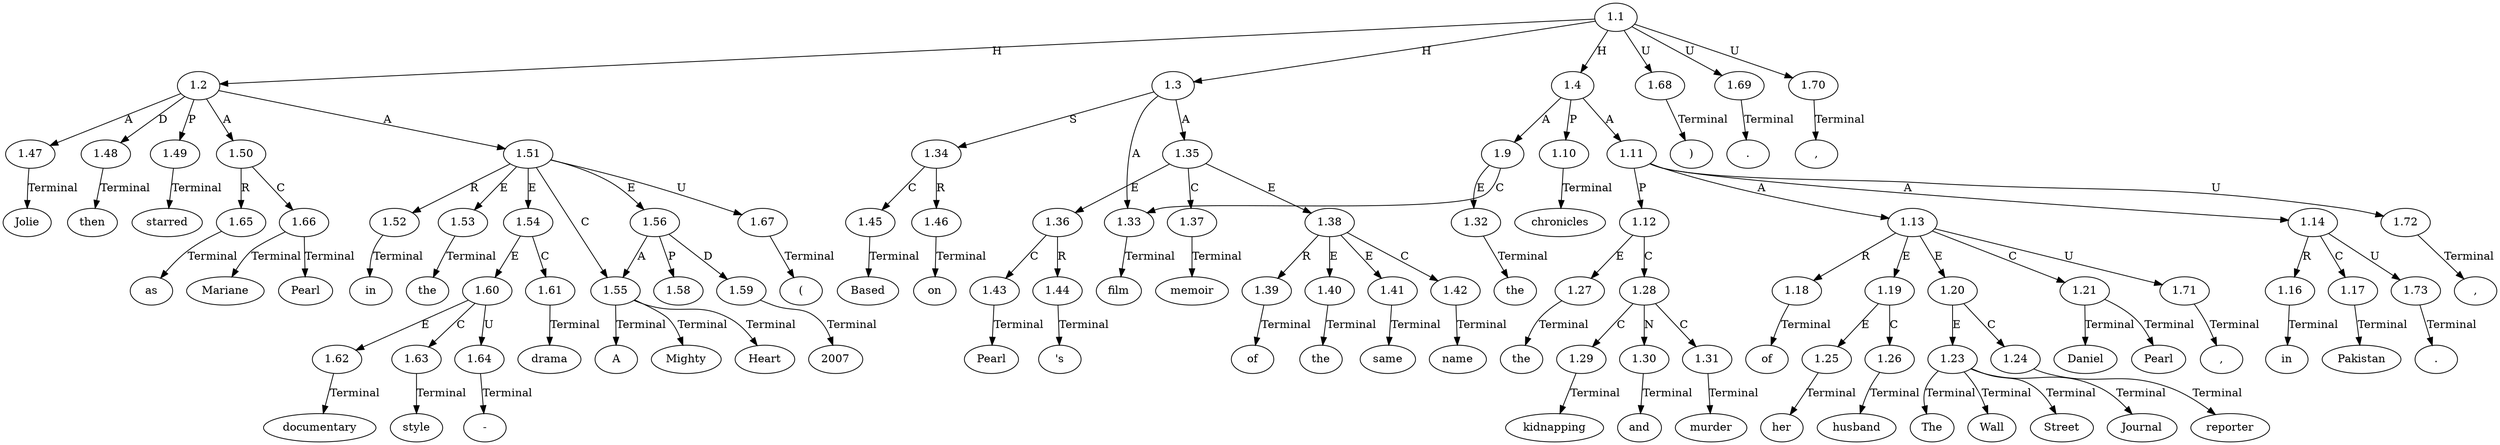 // Graph
digraph {
	0.1 [label=Jolie ordering=out]
	0.10 [label="-" ordering=out]
	0.11 [label=style ordering=out]
	0.12 [label=drama ordering=out]
	0.13 [label=A ordering=out]
	0.14 [label=Mighty ordering=out]
	0.15 [label=Heart ordering=out]
	0.16 [label="(" ordering=out]
	0.17 [label=2007 ordering=out]
	0.18 [label=")" ordering=out]
	0.19 [label="." ordering=out]
	0.2 [label=then ordering=out]
	0.20 [label=Based ordering=out]
	0.21 [label=on ordering=out]
	0.22 [label=Pearl ordering=out]
	0.23 [label="'s" ordering=out]
	0.24 [label=memoir ordering=out]
	0.25 [label=of ordering=out]
	0.26 [label=the ordering=out]
	0.27 [label=same ordering=out]
	0.28 [label=name ordering=out]
	0.29 [label="," ordering=out]
	0.3 [label=starred ordering=out]
	0.30 [label=the ordering=out]
	0.31 [label=film ordering=out]
	0.32 [label=chronicles ordering=out]
	0.33 [label=the ordering=out]
	0.34 [label=kidnapping ordering=out]
	0.35 [label=and ordering=out]
	0.36 [label=murder ordering=out]
	0.37 [label=of ordering=out]
	0.38 [label=her ordering=out]
	0.39 [label=husband ordering=out]
	0.4 [label=as ordering=out]
	0.40 [label="," ordering=out]
	0.41 [label=The ordering=out]
	0.42 [label=Wall ordering=out]
	0.43 [label=Street ordering=out]
	0.44 [label=Journal ordering=out]
	0.45 [label=reporter ordering=out]
	0.46 [label=Daniel ordering=out]
	0.47 [label=Pearl ordering=out]
	0.48 [label="," ordering=out]
	0.49 [label=in ordering=out]
	0.5 [label=Mariane ordering=out]
	0.50 [label=Pakistan ordering=out]
	0.51 [label="." ordering=out]
	0.6 [label=Pearl ordering=out]
	0.7 [label=in ordering=out]
	0.8 [label=the ordering=out]
	0.9 [label=documentary ordering=out]
	1.1 [label=1.1 ordering=out]
	1.2 [label=1.2 ordering=out]
	1.3 [label=1.3 ordering=out]
	1.4 [label=1.4 ordering=out]
	1.9 [label=1.9 ordering=out]
	1.10 [label=1.10 ordering=out]
	1.11 [label=1.11 ordering=out]
	1.12 [label=1.12 ordering=out]
	1.13 [label=1.13 ordering=out]
	1.14 [label=1.14 ordering=out]
	1.16 [label=1.16 ordering=out]
	1.17 [label=1.17 ordering=out]
	1.18 [label=1.18 ordering=out]
	1.19 [label=1.19 ordering=out]
	1.20 [label=1.20 ordering=out]
	1.21 [label=1.21 ordering=out]
	1.23 [label=1.23 ordering=out]
	1.24 [label=1.24 ordering=out]
	1.25 [label=1.25 ordering=out]
	1.26 [label=1.26 ordering=out]
	1.27 [label=1.27 ordering=out]
	1.28 [label=1.28 ordering=out]
	1.29 [label=1.29 ordering=out]
	1.30 [label=1.30 ordering=out]
	1.31 [label=1.31 ordering=out]
	1.32 [label=1.32 ordering=out]
	1.33 [label=1.33 ordering=out]
	1.34 [label=1.34 ordering=out]
	1.35 [label=1.35 ordering=out]
	1.36 [label=1.36 ordering=out]
	1.37 [label=1.37 ordering=out]
	1.38 [label=1.38 ordering=out]
	1.39 [label=1.39 ordering=out]
	1.40 [label=1.40 ordering=out]
	1.41 [label=1.41 ordering=out]
	1.42 [label=1.42 ordering=out]
	1.43 [label=1.43 ordering=out]
	1.44 [label=1.44 ordering=out]
	1.45 [label=1.45 ordering=out]
	1.46 [label=1.46 ordering=out]
	1.47 [label=1.47 ordering=out]
	1.48 [label=1.48 ordering=out]
	1.49 [label=1.49 ordering=out]
	1.50 [label=1.50 ordering=out]
	1.51 [label=1.51 ordering=out]
	1.52 [label=1.52 ordering=out]
	1.53 [label=1.53 ordering=out]
	1.54 [label=1.54 ordering=out]
	1.55 [label=1.55 ordering=out]
	1.56 [label=1.56 ordering=out]
	1.58 [label=1.58 ordering=out]
	1.59 [label=1.59 ordering=out]
	1.60 [label=1.60 ordering=out]
	1.61 [label=1.61 ordering=out]
	1.62 [label=1.62 ordering=out]
	1.63 [label=1.63 ordering=out]
	1.64 [label=1.64 ordering=out]
	1.65 [label=1.65 ordering=out]
	1.66 [label=1.66 ordering=out]
	1.67 [label=1.67 ordering=out]
	1.68 [label=1.68 ordering=out]
	1.69 [label=1.69 ordering=out]
	1.70 [label=1.70 ordering=out]
	1.71 [label=1.71 ordering=out]
	1.72 [label=1.72 ordering=out]
	1.73 [label=1.73 ordering=out]
	1.1 -> 1.2 [label=H ordering=out]
	1.1 -> 1.3 [label=H ordering=out]
	1.1 -> 1.4 [label=H ordering=out]
	1.1 -> 1.68 [label=U ordering=out]
	1.1 -> 1.69 [label=U ordering=out]
	1.1 -> 1.70 [label=U ordering=out]
	1.2 -> 1.47 [label=A ordering=out]
	1.2 -> 1.48 [label=D ordering=out]
	1.2 -> 1.49 [label=P ordering=out]
	1.2 -> 1.50 [label=A ordering=out]
	1.2 -> 1.51 [label=A ordering=out]
	1.3 -> 1.33 [label=A ordering=out]
	1.3 -> 1.34 [label=S ordering=out]
	1.3 -> 1.35 [label=A ordering=out]
	1.4 -> 1.9 [label=A ordering=out]
	1.4 -> 1.10 [label=P ordering=out]
	1.4 -> 1.11 [label=A ordering=out]
	1.9 -> 1.32 [label=E ordering=out]
	1.9 -> 1.33 [label=C ordering=out]
	1.10 -> 0.32 [label=Terminal ordering=out]
	1.11 -> 1.12 [label=P ordering=out]
	1.11 -> 1.13 [label=A ordering=out]
	1.11 -> 1.14 [label=A ordering=out]
	1.11 -> 1.72 [label=U ordering=out]
	1.12 -> 1.27 [label=E ordering=out]
	1.12 -> 1.28 [label=C ordering=out]
	1.13 -> 1.18 [label=R ordering=out]
	1.13 -> 1.19 [label=E ordering=out]
	1.13 -> 1.20 [label=E ordering=out]
	1.13 -> 1.21 [label=C ordering=out]
	1.13 -> 1.71 [label=U ordering=out]
	1.14 -> 1.16 [label=R ordering=out]
	1.14 -> 1.17 [label=C ordering=out]
	1.14 -> 1.73 [label=U ordering=out]
	1.16 -> 0.49 [label=Terminal ordering=out]
	1.17 -> 0.50 [label=Terminal ordering=out]
	1.18 -> 0.37 [label=Terminal ordering=out]
	1.19 -> 1.25 [label=E ordering=out]
	1.19 -> 1.26 [label=C ordering=out]
	1.20 -> 1.23 [label=E ordering=out]
	1.20 -> 1.24 [label=C ordering=out]
	1.21 -> 0.46 [label=Terminal ordering=out]
	1.21 -> 0.47 [label=Terminal ordering=out]
	1.23 -> 0.41 [label=Terminal ordering=out]
	1.23 -> 0.42 [label=Terminal ordering=out]
	1.23 -> 0.43 [label=Terminal ordering=out]
	1.23 -> 0.44 [label=Terminal ordering=out]
	1.24 -> 0.45 [label=Terminal ordering=out]
	1.25 -> 0.38 [label=Terminal ordering=out]
	1.26 -> 0.39 [label=Terminal ordering=out]
	1.27 -> 0.33 [label=Terminal ordering=out]
	1.28 -> 1.29 [label=C ordering=out]
	1.28 -> 1.30 [label=N ordering=out]
	1.28 -> 1.31 [label=C ordering=out]
	1.29 -> 0.34 [label=Terminal ordering=out]
	1.30 -> 0.35 [label=Terminal ordering=out]
	1.31 -> 0.36 [label=Terminal ordering=out]
	1.32 -> 0.30 [label=Terminal ordering=out]
	1.33 -> 0.31 [label=Terminal ordering=out]
	1.34 -> 1.45 [label=C ordering=out]
	1.34 -> 1.46 [label=R ordering=out]
	1.35 -> 1.36 [label=E ordering=out]
	1.35 -> 1.37 [label=C ordering=out]
	1.35 -> 1.38 [label=E ordering=out]
	1.36 -> 1.43 [label=C ordering=out]
	1.36 -> 1.44 [label=R ordering=out]
	1.37 -> 0.24 [label=Terminal ordering=out]
	1.38 -> 1.39 [label=R ordering=out]
	1.38 -> 1.40 [label=E ordering=out]
	1.38 -> 1.41 [label=E ordering=out]
	1.38 -> 1.42 [label=C ordering=out]
	1.39 -> 0.25 [label=Terminal ordering=out]
	1.40 -> 0.26 [label=Terminal ordering=out]
	1.41 -> 0.27 [label=Terminal ordering=out]
	1.42 -> 0.28 [label=Terminal ordering=out]
	1.43 -> 0.22 [label=Terminal ordering=out]
	1.44 -> 0.23 [label=Terminal ordering=out]
	1.45 -> 0.20 [label=Terminal ordering=out]
	1.46 -> 0.21 [label=Terminal ordering=out]
	1.47 -> 0.1 [label=Terminal ordering=out]
	1.48 -> 0.2 [label=Terminal ordering=out]
	1.49 -> 0.3 [label=Terminal ordering=out]
	1.50 -> 1.65 [label=R ordering=out]
	1.50 -> 1.66 [label=C ordering=out]
	1.51 -> 1.52 [label=R ordering=out]
	1.51 -> 1.53 [label=E ordering=out]
	1.51 -> 1.54 [label=E ordering=out]
	1.51 -> 1.55 [label=C ordering=out]
	1.51 -> 1.56 [label=E ordering=out]
	1.51 -> 1.67 [label=U ordering=out]
	1.52 -> 0.7 [label=Terminal ordering=out]
	1.53 -> 0.8 [label=Terminal ordering=out]
	1.54 -> 1.60 [label=E ordering=out]
	1.54 -> 1.61 [label=C ordering=out]
	1.55 -> 0.13 [label=Terminal ordering=out]
	1.55 -> 0.14 [label=Terminal ordering=out]
	1.55 -> 0.15 [label=Terminal ordering=out]
	1.56 -> 1.55 [label=A ordering=out]
	1.56 -> 1.58 [label=P ordering=out]
	1.56 -> 1.59 [label=D ordering=out]
	1.59 -> 0.17 [label=Terminal ordering=out]
	1.60 -> 1.62 [label=E ordering=out]
	1.60 -> 1.63 [label=C ordering=out]
	1.60 -> 1.64 [label=U ordering=out]
	1.61 -> 0.12 [label=Terminal ordering=out]
	1.62 -> 0.9 [label=Terminal ordering=out]
	1.63 -> 0.11 [label=Terminal ordering=out]
	1.64 -> 0.10 [label=Terminal ordering=out]
	1.65 -> 0.4 [label=Terminal ordering=out]
	1.66 -> 0.5 [label=Terminal ordering=out]
	1.66 -> 0.6 [label=Terminal ordering=out]
	1.67 -> 0.16 [label=Terminal ordering=out]
	1.68 -> 0.18 [label=Terminal ordering=out]
	1.69 -> 0.19 [label=Terminal ordering=out]
	1.70 -> 0.29 [label=Terminal ordering=out]
	1.71 -> 0.40 [label=Terminal ordering=out]
	1.72 -> 0.48 [label=Terminal ordering=out]
	1.73 -> 0.51 [label=Terminal ordering=out]
}
